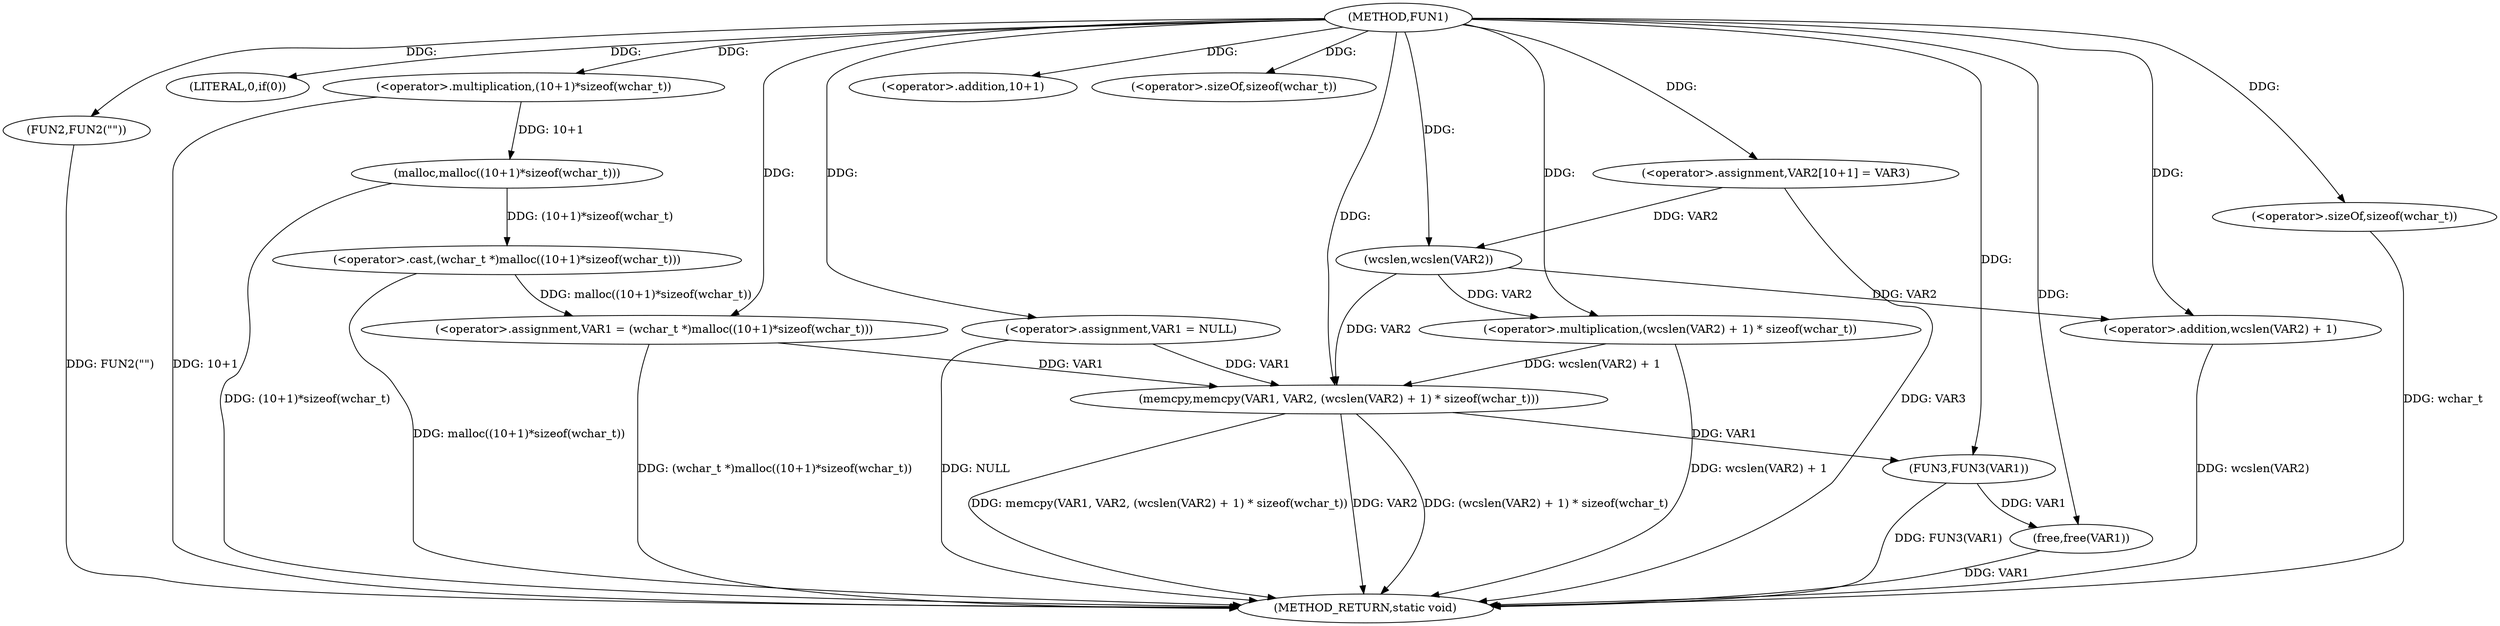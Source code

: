 digraph FUN1 {  
"1000100" [label = "(METHOD,FUN1)" ]
"1000143" [label = "(METHOD_RETURN,static void)" ]
"1000103" [label = "(<operator>.assignment,VAR1 = NULL)" ]
"1000107" [label = "(LITERAL,0,if(0))" ]
"1000109" [label = "(FUN2,FUN2(\"\"))" ]
"1000113" [label = "(<operator>.assignment,VAR1 = (wchar_t *)malloc((10+1)*sizeof(wchar_t)))" ]
"1000115" [label = "(<operator>.cast,(wchar_t *)malloc((10+1)*sizeof(wchar_t)))" ]
"1000117" [label = "(malloc,malloc((10+1)*sizeof(wchar_t)))" ]
"1000118" [label = "(<operator>.multiplication,(10+1)*sizeof(wchar_t))" ]
"1000119" [label = "(<operator>.addition,10+1)" ]
"1000122" [label = "(<operator>.sizeOf,sizeof(wchar_t))" ]
"1000126" [label = "(<operator>.assignment,VAR2[10+1] = VAR3)" ]
"1000129" [label = "(memcpy,memcpy(VAR1, VAR2, (wcslen(VAR2) + 1) * sizeof(wchar_t)))" ]
"1000132" [label = "(<operator>.multiplication,(wcslen(VAR2) + 1) * sizeof(wchar_t))" ]
"1000133" [label = "(<operator>.addition,wcslen(VAR2) + 1)" ]
"1000134" [label = "(wcslen,wcslen(VAR2))" ]
"1000137" [label = "(<operator>.sizeOf,sizeof(wchar_t))" ]
"1000139" [label = "(FUN3,FUN3(VAR1))" ]
"1000141" [label = "(free,free(VAR1))" ]
  "1000115" -> "1000143"  [ label = "DDG: malloc((10+1)*sizeof(wchar_t))"] 
  "1000141" -> "1000143"  [ label = "DDG: VAR1"] 
  "1000103" -> "1000143"  [ label = "DDG: NULL"] 
  "1000113" -> "1000143"  [ label = "DDG: (wchar_t *)malloc((10+1)*sizeof(wchar_t))"] 
  "1000117" -> "1000143"  [ label = "DDG: (10+1)*sizeof(wchar_t)"] 
  "1000132" -> "1000143"  [ label = "DDG: wcslen(VAR2) + 1"] 
  "1000118" -> "1000143"  [ label = "DDG: 10+1"] 
  "1000129" -> "1000143"  [ label = "DDG: VAR2"] 
  "1000129" -> "1000143"  [ label = "DDG: (wcslen(VAR2) + 1) * sizeof(wchar_t)"] 
  "1000139" -> "1000143"  [ label = "DDG: FUN3(VAR1)"] 
  "1000129" -> "1000143"  [ label = "DDG: memcpy(VAR1, VAR2, (wcslen(VAR2) + 1) * sizeof(wchar_t))"] 
  "1000133" -> "1000143"  [ label = "DDG: wcslen(VAR2)"] 
  "1000126" -> "1000143"  [ label = "DDG: VAR3"] 
  "1000137" -> "1000143"  [ label = "DDG: wchar_t"] 
  "1000109" -> "1000143"  [ label = "DDG: FUN2(\"\")"] 
  "1000100" -> "1000103"  [ label = "DDG: "] 
  "1000100" -> "1000107"  [ label = "DDG: "] 
  "1000100" -> "1000109"  [ label = "DDG: "] 
  "1000115" -> "1000113"  [ label = "DDG: malloc((10+1)*sizeof(wchar_t))"] 
  "1000100" -> "1000113"  [ label = "DDG: "] 
  "1000117" -> "1000115"  [ label = "DDG: (10+1)*sizeof(wchar_t)"] 
  "1000118" -> "1000117"  [ label = "DDG: 10+1"] 
  "1000100" -> "1000118"  [ label = "DDG: "] 
  "1000100" -> "1000119"  [ label = "DDG: "] 
  "1000100" -> "1000122"  [ label = "DDG: "] 
  "1000100" -> "1000126"  [ label = "DDG: "] 
  "1000103" -> "1000129"  [ label = "DDG: VAR1"] 
  "1000113" -> "1000129"  [ label = "DDG: VAR1"] 
  "1000100" -> "1000129"  [ label = "DDG: "] 
  "1000134" -> "1000129"  [ label = "DDG: VAR2"] 
  "1000132" -> "1000129"  [ label = "DDG: wcslen(VAR2) + 1"] 
  "1000134" -> "1000132"  [ label = "DDG: VAR2"] 
  "1000100" -> "1000132"  [ label = "DDG: "] 
  "1000134" -> "1000133"  [ label = "DDG: VAR2"] 
  "1000126" -> "1000134"  [ label = "DDG: VAR2"] 
  "1000100" -> "1000134"  [ label = "DDG: "] 
  "1000100" -> "1000133"  [ label = "DDG: "] 
  "1000100" -> "1000137"  [ label = "DDG: "] 
  "1000129" -> "1000139"  [ label = "DDG: VAR1"] 
  "1000100" -> "1000139"  [ label = "DDG: "] 
  "1000139" -> "1000141"  [ label = "DDG: VAR1"] 
  "1000100" -> "1000141"  [ label = "DDG: "] 
}
